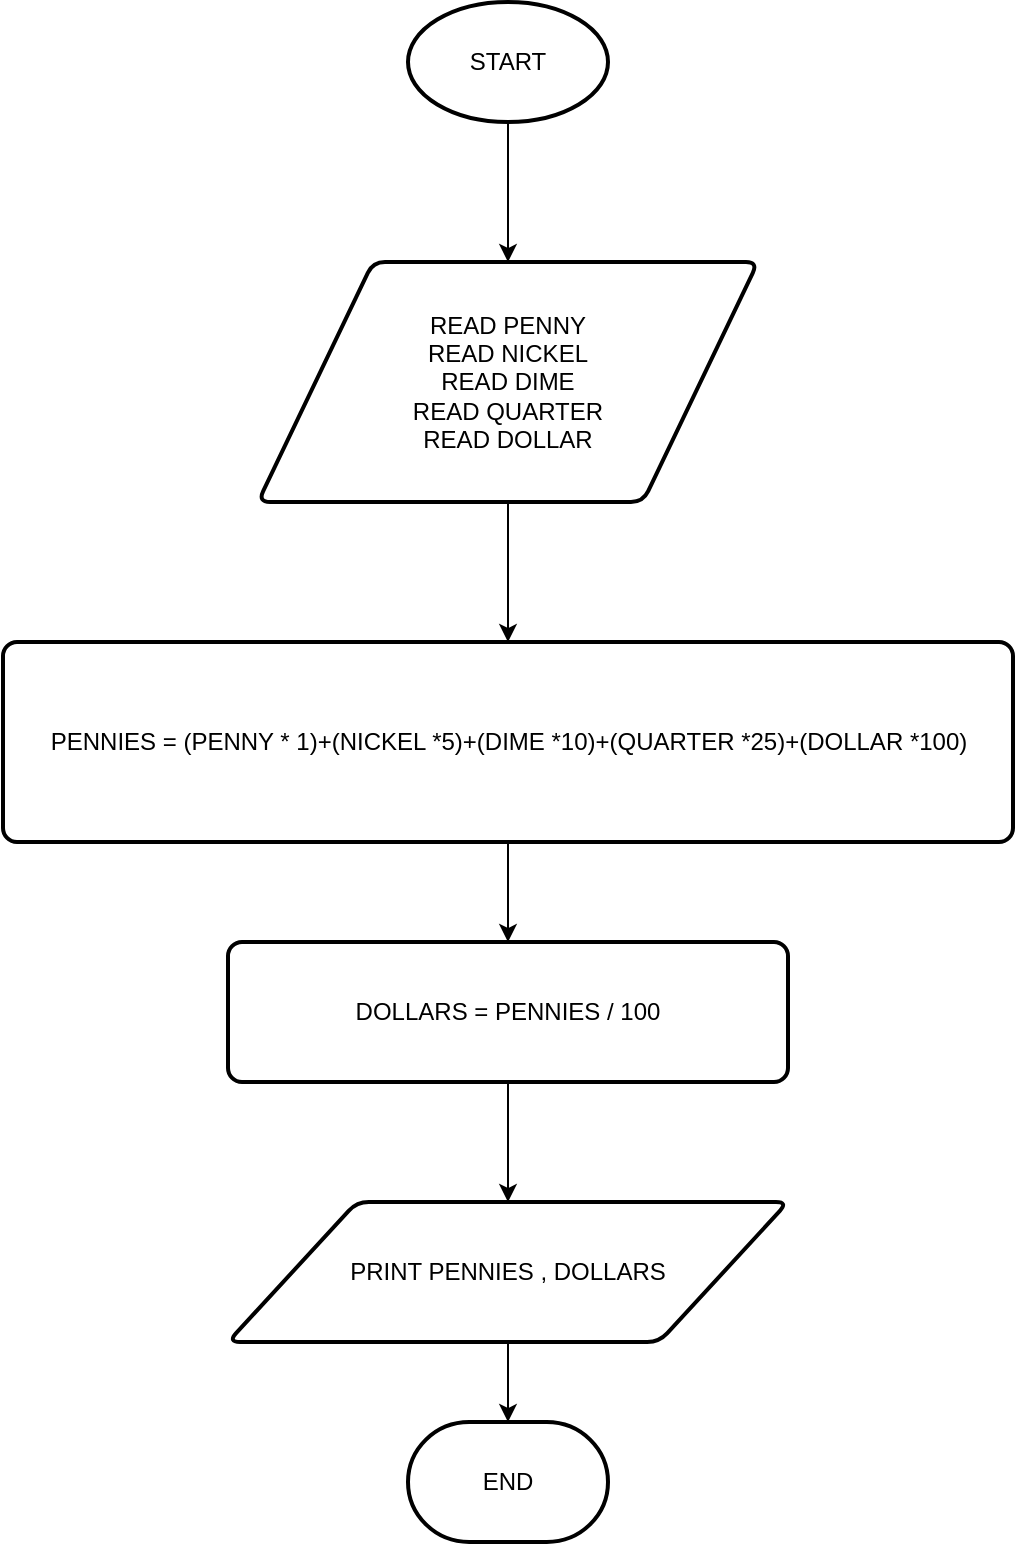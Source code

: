 <mxfile version="25.0.3">
  <diagram id="C5RBs43oDa-KdzZeNtuy" name="Page-1">
    <mxGraphModel dx="2150" dy="883" grid="1" gridSize="10" guides="1" tooltips="1" connect="1" arrows="1" fold="1" page="1" pageScale="1" pageWidth="827" pageHeight="1169" math="0" shadow="0">
      <root>
        <mxCell id="WIyWlLk6GJQsqaUBKTNV-0" />
        <mxCell id="WIyWlLk6GJQsqaUBKTNV-1" parent="WIyWlLk6GJQsqaUBKTNV-0" />
        <mxCell id="bD2OpBkLtDB_hy9ifrke-2" style="edgeStyle=orthogonalEdgeStyle;rounded=0;orthogonalLoop=1;jettySize=auto;html=1;exitX=0.5;exitY=1;exitDx=0;exitDy=0;exitPerimeter=0;" edge="1" parent="WIyWlLk6GJQsqaUBKTNV-1" source="bD2OpBkLtDB_hy9ifrke-0" target="bD2OpBkLtDB_hy9ifrke-1">
          <mxGeometry relative="1" as="geometry" />
        </mxCell>
        <mxCell id="bD2OpBkLtDB_hy9ifrke-0" value="START" style="strokeWidth=2;html=1;shape=mxgraph.flowchart.start_1;whiteSpace=wrap;" vertex="1" parent="WIyWlLk6GJQsqaUBKTNV-1">
          <mxGeometry x="340" y="90" width="100" height="60" as="geometry" />
        </mxCell>
        <mxCell id="bD2OpBkLtDB_hy9ifrke-4" style="edgeStyle=orthogonalEdgeStyle;rounded=0;orthogonalLoop=1;jettySize=auto;html=1;exitX=0.5;exitY=1;exitDx=0;exitDy=0;entryX=0.5;entryY=0;entryDx=0;entryDy=0;" edge="1" parent="WIyWlLk6GJQsqaUBKTNV-1" source="bD2OpBkLtDB_hy9ifrke-1" target="bD2OpBkLtDB_hy9ifrke-3">
          <mxGeometry relative="1" as="geometry" />
        </mxCell>
        <mxCell id="bD2OpBkLtDB_hy9ifrke-1" value="READ PENNY&lt;div&gt;READ NICKEL&lt;/div&gt;&lt;div&gt;READ DIME&lt;/div&gt;&lt;div&gt;READ QUARTER&lt;/div&gt;&lt;div&gt;READ DOLLAR&lt;/div&gt;" style="shape=parallelogram;html=1;strokeWidth=2;perimeter=parallelogramPerimeter;whiteSpace=wrap;rounded=1;arcSize=12;size=0.23;" vertex="1" parent="WIyWlLk6GJQsqaUBKTNV-1">
          <mxGeometry x="265" y="220" width="250" height="120" as="geometry" />
        </mxCell>
        <mxCell id="bD2OpBkLtDB_hy9ifrke-6" style="edgeStyle=orthogonalEdgeStyle;rounded=0;orthogonalLoop=1;jettySize=auto;html=1;exitX=0.5;exitY=1;exitDx=0;exitDy=0;" edge="1" parent="WIyWlLk6GJQsqaUBKTNV-1" source="bD2OpBkLtDB_hy9ifrke-3" target="bD2OpBkLtDB_hy9ifrke-5">
          <mxGeometry relative="1" as="geometry" />
        </mxCell>
        <mxCell id="bD2OpBkLtDB_hy9ifrke-3" value="PENNIES = (PENNY * 1)+(NICKEL *5)+(DIME *10)+(QUARTER *25)+(DOLLAR *100)" style="rounded=1;whiteSpace=wrap;html=1;absoluteArcSize=1;arcSize=14;strokeWidth=2;" vertex="1" parent="WIyWlLk6GJQsqaUBKTNV-1">
          <mxGeometry x="137.5" y="410" width="505" height="100" as="geometry" />
        </mxCell>
        <mxCell id="bD2OpBkLtDB_hy9ifrke-8" style="edgeStyle=orthogonalEdgeStyle;rounded=0;orthogonalLoop=1;jettySize=auto;html=1;exitX=0.5;exitY=1;exitDx=0;exitDy=0;" edge="1" parent="WIyWlLk6GJQsqaUBKTNV-1" source="bD2OpBkLtDB_hy9ifrke-5" target="bD2OpBkLtDB_hy9ifrke-7">
          <mxGeometry relative="1" as="geometry" />
        </mxCell>
        <mxCell id="bD2OpBkLtDB_hy9ifrke-5" value="DOLLARS = PENNIES / 100" style="rounded=1;whiteSpace=wrap;html=1;absoluteArcSize=1;arcSize=14;strokeWidth=2;" vertex="1" parent="WIyWlLk6GJQsqaUBKTNV-1">
          <mxGeometry x="250" y="560" width="280" height="70" as="geometry" />
        </mxCell>
        <mxCell id="bD2OpBkLtDB_hy9ifrke-10" style="edgeStyle=orthogonalEdgeStyle;rounded=0;orthogonalLoop=1;jettySize=auto;html=1;exitX=0.5;exitY=1;exitDx=0;exitDy=0;" edge="1" parent="WIyWlLk6GJQsqaUBKTNV-1" source="bD2OpBkLtDB_hy9ifrke-7" target="bD2OpBkLtDB_hy9ifrke-9">
          <mxGeometry relative="1" as="geometry" />
        </mxCell>
        <mxCell id="bD2OpBkLtDB_hy9ifrke-7" value="PRINT PENNIES , DOLLARS" style="shape=parallelogram;html=1;strokeWidth=2;perimeter=parallelogramPerimeter;whiteSpace=wrap;rounded=1;arcSize=12;size=0.23;" vertex="1" parent="WIyWlLk6GJQsqaUBKTNV-1">
          <mxGeometry x="250" y="690" width="280" height="70" as="geometry" />
        </mxCell>
        <mxCell id="bD2OpBkLtDB_hy9ifrke-9" value="END" style="strokeWidth=2;html=1;shape=mxgraph.flowchart.terminator;whiteSpace=wrap;" vertex="1" parent="WIyWlLk6GJQsqaUBKTNV-1">
          <mxGeometry x="340" y="800" width="100" height="60" as="geometry" />
        </mxCell>
      </root>
    </mxGraphModel>
  </diagram>
</mxfile>
